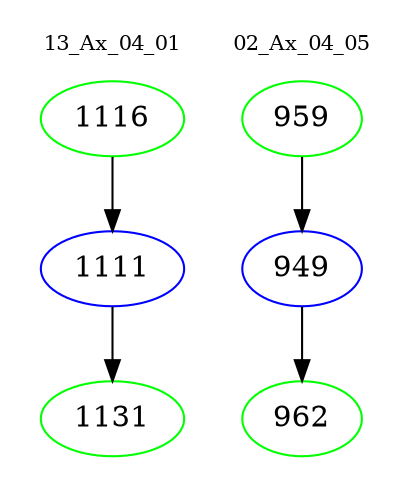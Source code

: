 digraph{
subgraph cluster_0 {
color = white
label = "13_Ax_04_01";
fontsize=10;
T0_1116 [label="1116", color="green"]
T0_1116 -> T0_1111 [color="black"]
T0_1111 [label="1111", color="blue"]
T0_1111 -> T0_1131 [color="black"]
T0_1131 [label="1131", color="green"]
}
subgraph cluster_1 {
color = white
label = "02_Ax_04_05";
fontsize=10;
T1_959 [label="959", color="green"]
T1_959 -> T1_949 [color="black"]
T1_949 [label="949", color="blue"]
T1_949 -> T1_962 [color="black"]
T1_962 [label="962", color="green"]
}
}
